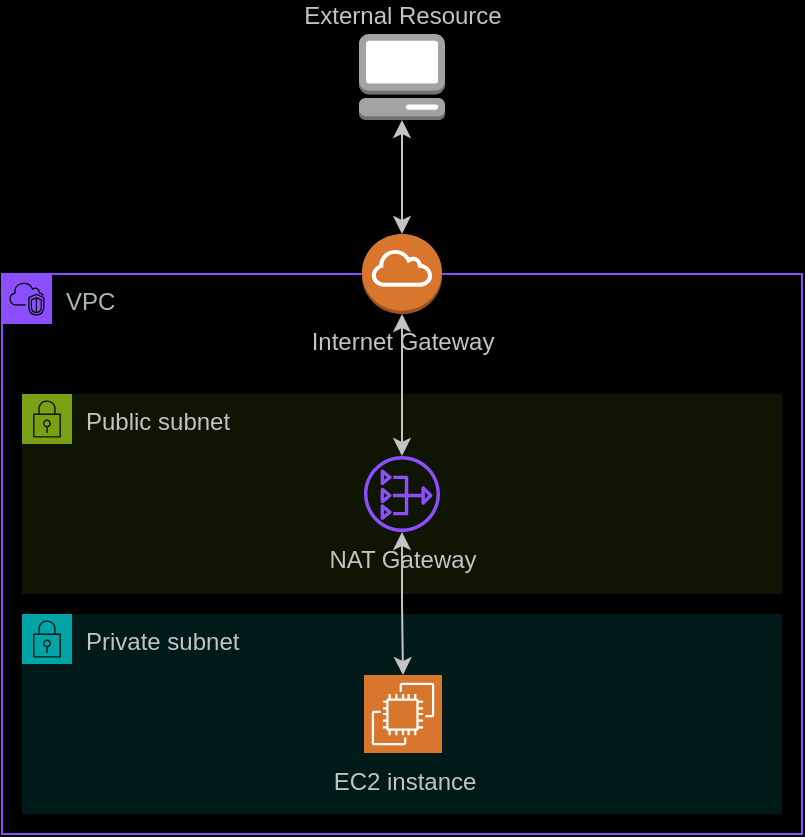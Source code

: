 <mxfile version="24.7.5">
  <diagram name="Page-1" id="fCpwIpleZu94EWTk8MUd">
    <mxGraphModel dx="593" dy="401" grid="1" gridSize="10" guides="1" tooltips="1" connect="1" arrows="1" fold="1" page="1" pageScale="1" pageWidth="850" pageHeight="1100" background="#000000" math="0" shadow="0">
      <root>
        <mxCell id="0" />
        <mxCell id="1" parent="0" />
        <mxCell id="UrfrHJSrKSNl-8VJw_-c-1" value="VPC" style="points=[[0,0],[0.25,0],[0.5,0],[0.75,0],[1,0],[1,0.25],[1,0.5],[1,0.75],[1,1],[0.75,1],[0.5,1],[0.25,1],[0,1],[0,0.75],[0,0.5],[0,0.25]];outlineConnect=0;gradientColor=none;html=1;whiteSpace=wrap;fontSize=12;fontStyle=0;container=1;pointerEvents=0;collapsible=0;recursiveResize=0;shape=mxgraph.aws4.group;grIcon=mxgraph.aws4.group_vpc2;strokeColor=#8C4FFF;fillColor=none;verticalAlign=top;align=left;spacingLeft=30;fontColor=#AAB7B8;dashed=0;" parent="1" vertex="1">
          <mxGeometry x="180" y="140" width="400" height="280" as="geometry" />
        </mxCell>
        <mxCell id="UrfrHJSrKSNl-8VJw_-c-2" value="Internet Gateway" style="outlineConnect=0;dashed=0;verticalLabelPosition=bottom;verticalAlign=top;align=center;html=1;shape=mxgraph.aws3.internet_gateway;fillColor=#D9762E;gradientColor=none;horizontal=1;fontColor=#C4C4C4;strokeColor=default;" parent="UrfrHJSrKSNl-8VJw_-c-1" vertex="1">
          <mxGeometry x="180" y="-20" width="40" height="40" as="geometry" />
        </mxCell>
        <mxCell id="UrfrHJSrKSNl-8VJw_-c-3" value="Public subnet" style="points=[[0,0],[0.25,0],[0.5,0],[0.75,0],[1,0],[1,0.25],[1,0.5],[1,0.75],[1,1],[0.75,1],[0.5,1],[0.25,1],[0,1],[0,0.75],[0,0.5],[0,0.25]];outlineConnect=0;gradientColor=none;html=1;whiteSpace=wrap;fontSize=12;fontStyle=0;container=1;pointerEvents=0;collapsible=0;recursiveResize=0;shape=mxgraph.aws4.group;grIcon=mxgraph.aws4.group_security_group;grStroke=0;strokeColor=#7AA116;fillColor=#0F1403;verticalAlign=top;align=left;spacingLeft=30;fontColor=#C4C4C4;dashed=0;strokeWidth=1;labelBorderColor=none;textShadow=0;" parent="UrfrHJSrKSNl-8VJw_-c-1" vertex="1">
          <mxGeometry x="10" y="60" width="380" height="100" as="geometry" />
        </mxCell>
        <mxCell id="QSCA-ynxs0Fakng55iu2-2" value="NAT Gateway" style="sketch=0;outlineConnect=0;fontColor=#C4C4C4;gradientColor=none;fillColor=#8C4FFF;strokeColor=none;dashed=0;verticalLabelPosition=bottom;verticalAlign=top;align=center;html=1;fontSize=12;fontStyle=0;aspect=fixed;pointerEvents=1;shape=mxgraph.aws4.nat_gateway;" parent="UrfrHJSrKSNl-8VJw_-c-3" vertex="1">
          <mxGeometry x="171" y="31" width="38" height="38" as="geometry" />
        </mxCell>
        <mxCell id="mOk1TztY4wdjwXASqy2B-5" style="edgeStyle=orthogonalEdgeStyle;rounded=0;orthogonalLoop=1;jettySize=auto;html=1;startArrow=classic;startFill=1;strokeColor=#C4C4C4;" parent="UrfrHJSrKSNl-8VJw_-c-1" source="UrfrHJSrKSNl-8VJw_-c-2" target="QSCA-ynxs0Fakng55iu2-2" edge="1">
          <mxGeometry relative="1" as="geometry" />
        </mxCell>
        <mxCell id="QSCA-ynxs0Fakng55iu2-1" value="Private subnet" style="points=[[0,0],[0.25,0],[0.5,0],[0.75,0],[1,0],[1,0.25],[1,0.5],[1,0.75],[1,1],[0.75,1],[0.5,1],[0.25,1],[0,1],[0,0.75],[0,0.5],[0,0.25]];outlineConnect=0;gradientColor=none;html=1;whiteSpace=wrap;fontSize=12;fontStyle=0;container=1;pointerEvents=0;collapsible=0;recursiveResize=0;shape=mxgraph.aws4.group;grIcon=mxgraph.aws4.group_security_group;grStroke=0;strokeColor=#00A4A6;fillColor=#001919;verticalAlign=top;align=left;spacingLeft=30;fontColor=#C4C4C4;dashed=0;" parent="1" vertex="1">
          <mxGeometry x="190" y="310" width="380" height="100" as="geometry" />
        </mxCell>
        <mxCell id="QSCA-ynxs0Fakng55iu2-4" value="EC2 instance" style="sketch=0;points=[[0,0,0],[0.25,0,0],[0.5,0,0],[0.75,0,0],[1,0,0],[0,1,0],[0.25,1,0],[0.5,1,0],[0.75,1,0],[1,1,0],[0,0.25,0],[0,0.5,0],[0,0.75,0],[1,0.25,0],[1,0.5,0],[1,0.75,0]];outlineConnect=0;fontColor=#C4C4C4;fillColor=#D9762E;strokeColor=#ffffff;dashed=0;verticalLabelPosition=bottom;verticalAlign=top;align=center;html=1;fontSize=12;fontStyle=0;aspect=fixed;shape=mxgraph.aws4.resourceIcon;resIcon=mxgraph.aws4.ec2;" parent="QSCA-ynxs0Fakng55iu2-1" vertex="1">
          <mxGeometry x="171" y="30.5" width="39" height="39" as="geometry" />
        </mxCell>
        <mxCell id="mOk1TztY4wdjwXASqy2B-2" value="External Resource" style="outlineConnect=0;dashed=0;verticalLabelPosition=top;verticalAlign=bottom;align=center;html=1;shape=mxgraph.aws3.management_console;fillColor=#A2A3A3;gradientColor=none;labelPosition=center;fontColor=#C4C4C4;" parent="1" vertex="1">
          <mxGeometry x="358.5" y="20" width="43" height="43" as="geometry" />
        </mxCell>
        <mxCell id="mOk1TztY4wdjwXASqy2B-3" style="edgeStyle=orthogonalEdgeStyle;rounded=0;orthogonalLoop=1;jettySize=auto;html=1;entryX=0.5;entryY=0;entryDx=0;entryDy=0;entryPerimeter=0;startArrow=classic;startFill=1;strokeColor=#C4C4C4;" parent="1" source="mOk1TztY4wdjwXASqy2B-2" target="UrfrHJSrKSNl-8VJw_-c-2" edge="1">
          <mxGeometry relative="1" as="geometry" />
        </mxCell>
        <mxCell id="mOk1TztY4wdjwXASqy2B-6" style="edgeStyle=orthogonalEdgeStyle;rounded=0;orthogonalLoop=1;jettySize=auto;html=1;entryX=0.5;entryY=0;entryDx=0;entryDy=0;entryPerimeter=0;startArrow=classic;startFill=1;strokeColor=#C4C4C4;" parent="1" source="QSCA-ynxs0Fakng55iu2-2" target="QSCA-ynxs0Fakng55iu2-4" edge="1">
          <mxGeometry relative="1" as="geometry" />
        </mxCell>
      </root>
    </mxGraphModel>
  </diagram>
</mxfile>
